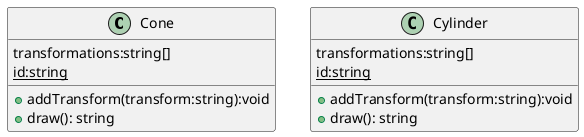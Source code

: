 @startuml
class Cone{
    transformations:string[]
    {static}id:string
    +addTransform(transform:string):void
    +draw(): string
}

class Cylinder{
    transformations:string[]
    {static}id:string
    +addTransform(transform:string):void
    +draw(): string
}


@enduml